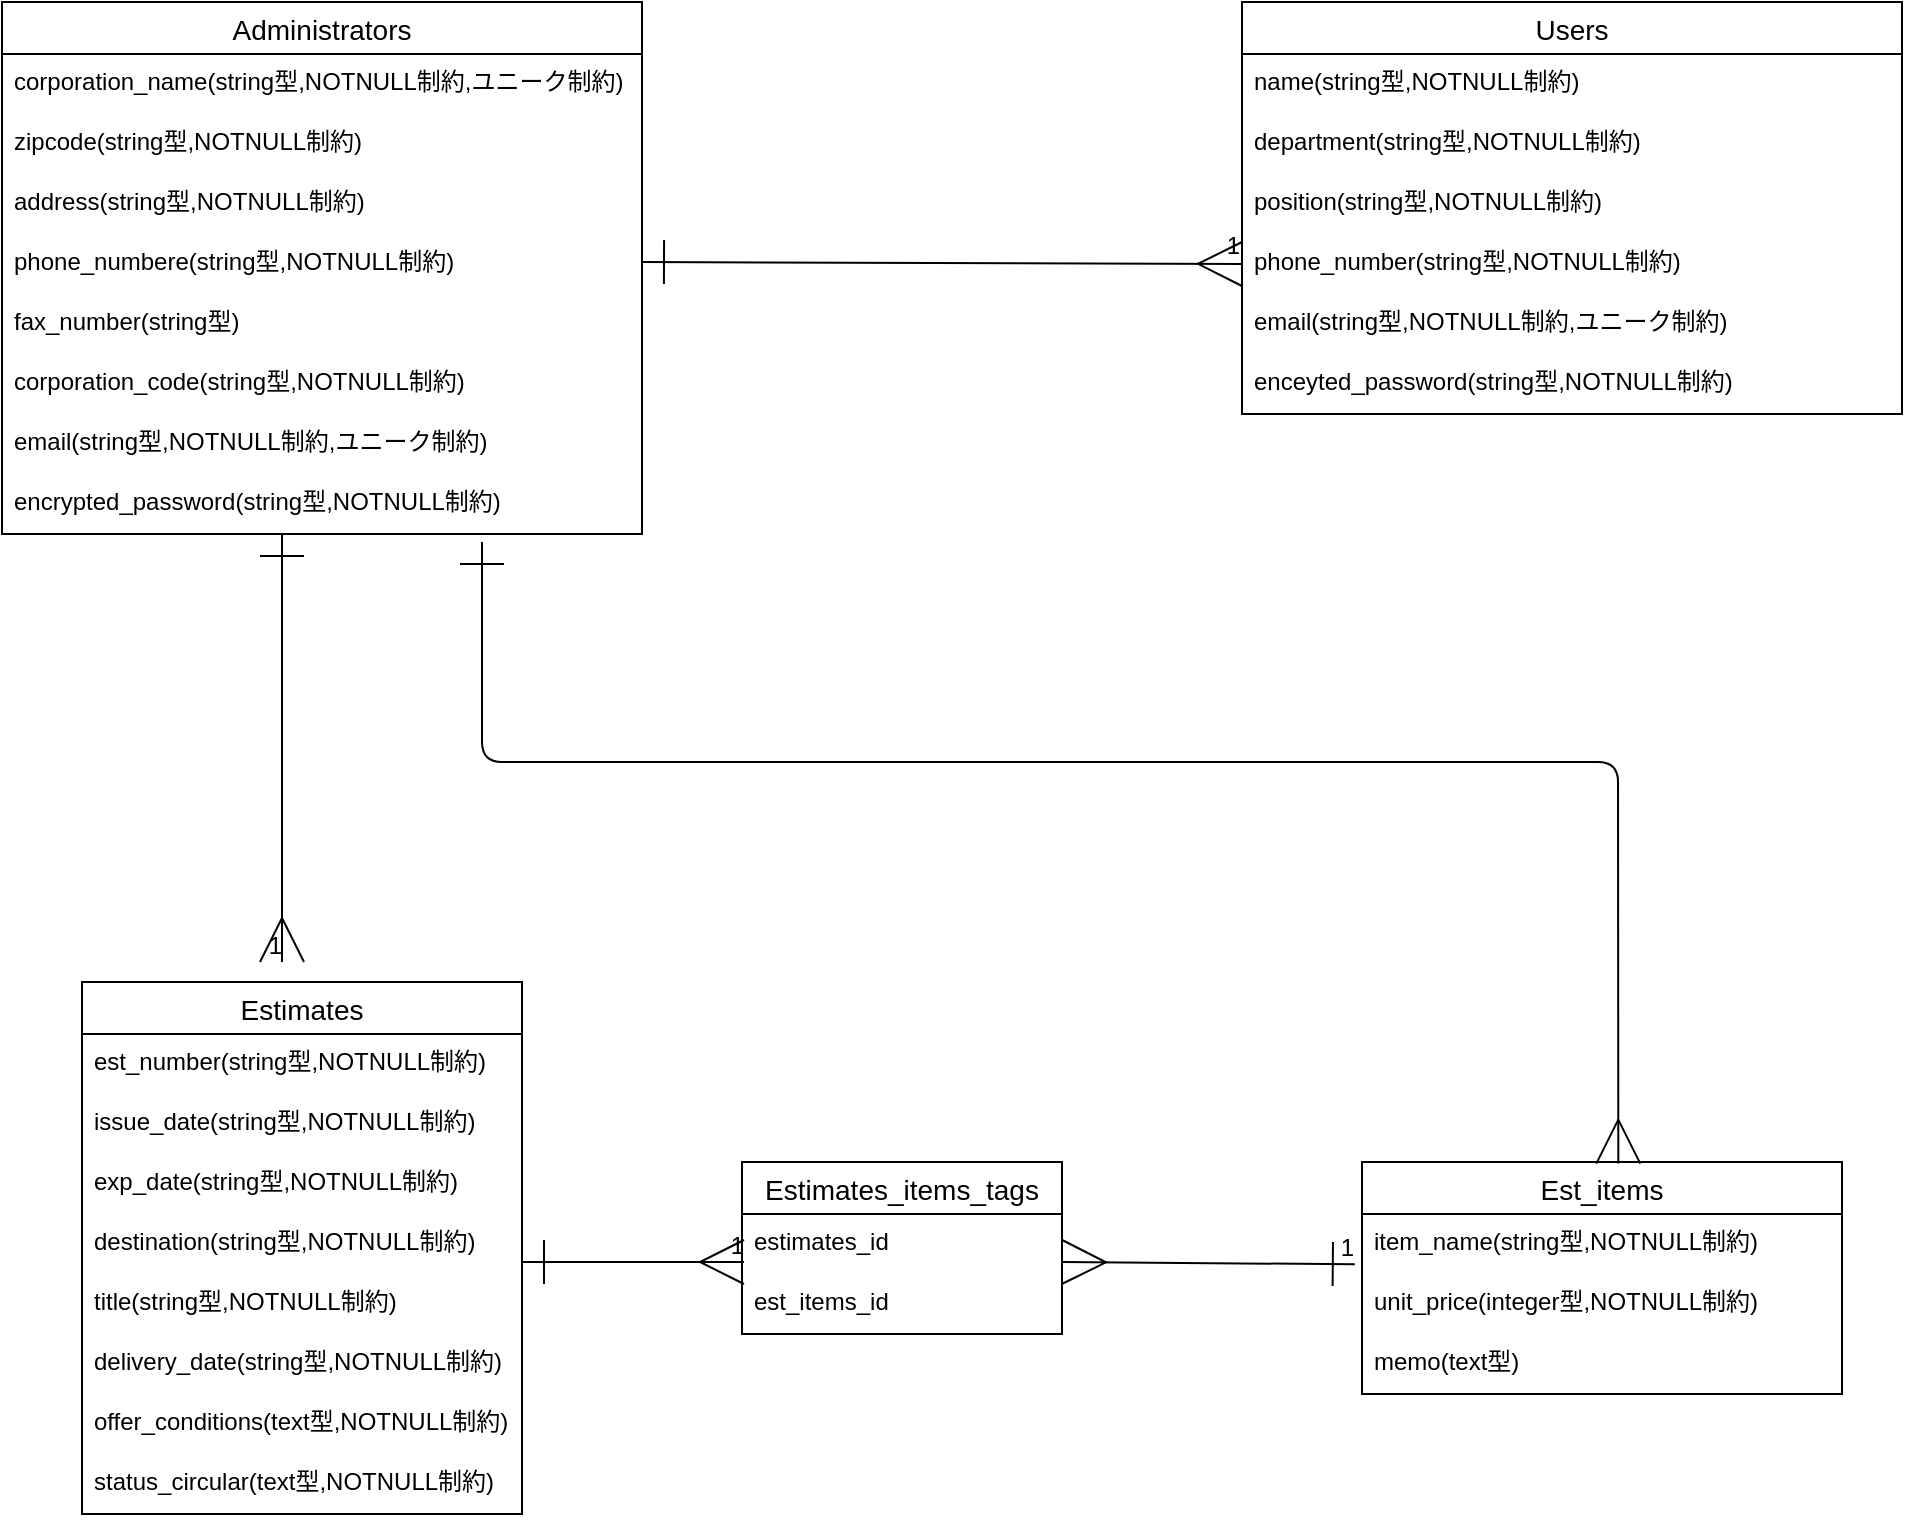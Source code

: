 <mxfile>
    <diagram id="srL0h-sHy9Ppui1SwEiE" name="ページ1">
        <mxGraphModel dx="1206" dy="1242" grid="1" gridSize="10" guides="1" tooltips="1" connect="1" arrows="1" fold="1" page="1" pageScale="1" pageWidth="1654" pageHeight="1169" background="none" math="0" shadow="0">
            <root>
                <mxCell id="0"/>
                <mxCell id="1" parent="0"/>
                <mxCell id="2" value="Administrators" style="swimlane;fontStyle=0;childLayout=stackLayout;horizontal=1;startSize=26;horizontalStack=0;resizeParent=1;resizeParentMax=0;resizeLast=0;collapsible=1;marginBottom=0;align=center;fontSize=14;" parent="1" vertex="1">
                    <mxGeometry x="530" y="160" width="320" height="266" as="geometry"/>
                </mxCell>
                <mxCell id="3" value="corporation_name(string型,NOTNULL制約,ユニーク制約)" style="text;strokeColor=none;fillColor=none;spacingLeft=4;spacingRight=4;overflow=hidden;rotatable=0;points=[[0,0.5],[1,0.5]];portConstraint=eastwest;fontSize=12;" parent="2" vertex="1">
                    <mxGeometry y="26" width="320" height="30" as="geometry"/>
                </mxCell>
                <mxCell id="4" value="zipcode(string型,NOTNULL制約)" style="text;strokeColor=none;fillColor=none;spacingLeft=4;spacingRight=4;overflow=hidden;rotatable=0;points=[[0,0.5],[1,0.5]];portConstraint=eastwest;fontSize=12;" parent="2" vertex="1">
                    <mxGeometry y="56" width="320" height="30" as="geometry"/>
                </mxCell>
                <mxCell id="5" value="address(string型,NOTNULL制約)" style="text;strokeColor=none;fillColor=none;spacingLeft=4;spacingRight=4;overflow=hidden;rotatable=0;points=[[0,0.5],[1,0.5]];portConstraint=eastwest;fontSize=12;" parent="2" vertex="1">
                    <mxGeometry y="86" width="320" height="30" as="geometry"/>
                </mxCell>
                <mxCell id="6" value="phone_numbere(string型,NOTNULL制約)" style="text;strokeColor=none;fillColor=none;spacingLeft=4;spacingRight=4;overflow=hidden;rotatable=0;points=[[0,0.5],[1,0.5]];portConstraint=eastwest;fontSize=12;" parent="2" vertex="1">
                    <mxGeometry y="116" width="320" height="30" as="geometry"/>
                </mxCell>
                <mxCell id="7" value="fax_number(string型)" style="text;strokeColor=none;fillColor=none;spacingLeft=4;spacingRight=4;overflow=hidden;rotatable=0;points=[[0,0.5],[1,0.5]];portConstraint=eastwest;fontSize=12;" parent="2" vertex="1">
                    <mxGeometry y="146" width="320" height="30" as="geometry"/>
                </mxCell>
                <mxCell id="8" value="corporation_code(string型,NOTNULL制約)" style="text;strokeColor=none;fillColor=none;spacingLeft=4;spacingRight=4;overflow=hidden;rotatable=0;points=[[0,0.5],[1,0.5]];portConstraint=eastwest;fontSize=12;" parent="2" vertex="1">
                    <mxGeometry y="176" width="320" height="30" as="geometry"/>
                </mxCell>
                <mxCell id="9" value="email(string型,NOTNULL制約,ユニーク制約)" style="text;strokeColor=none;fillColor=none;spacingLeft=4;spacingRight=4;overflow=hidden;rotatable=0;points=[[0,0.5],[1,0.5]];portConstraint=eastwest;fontSize=12;" parent="2" vertex="1">
                    <mxGeometry y="206" width="320" height="30" as="geometry"/>
                </mxCell>
                <mxCell id="10" value="encrypted_password(string型,NOTNULL制約)" style="text;strokeColor=none;fillColor=none;spacingLeft=4;spacingRight=4;overflow=hidden;rotatable=0;points=[[0,0.5],[1,0.5]];portConstraint=eastwest;fontSize=12;" parent="2" vertex="1">
                    <mxGeometry y="236" width="320" height="30" as="geometry"/>
                </mxCell>
                <mxCell id="11" value="Users" style="swimlane;fontStyle=0;childLayout=stackLayout;horizontal=1;startSize=26;horizontalStack=0;resizeParent=1;resizeParentMax=0;resizeLast=0;collapsible=1;marginBottom=0;align=center;fontSize=14;" parent="1" vertex="1">
                    <mxGeometry x="1150" y="160" width="330" height="206" as="geometry"/>
                </mxCell>
                <mxCell id="12" value="name(string型,NOTNULL制約)" style="text;strokeColor=none;fillColor=none;spacingLeft=4;spacingRight=4;overflow=hidden;rotatable=0;points=[[0,0.5],[1,0.5]];portConstraint=eastwest;fontSize=12;" parent="11" vertex="1">
                    <mxGeometry y="26" width="330" height="30" as="geometry"/>
                </mxCell>
                <mxCell id="13" value="department(string型,NOTNULL制約)" style="text;strokeColor=none;fillColor=none;spacingLeft=4;spacingRight=4;overflow=hidden;rotatable=0;points=[[0,0.5],[1,0.5]];portConstraint=eastwest;fontSize=12;" parent="11" vertex="1">
                    <mxGeometry y="56" width="330" height="30" as="geometry"/>
                </mxCell>
                <mxCell id="14" value="position(string型,NOTNULL制約)" style="text;strokeColor=none;fillColor=none;spacingLeft=4;spacingRight=4;overflow=hidden;rotatable=0;points=[[0,0.5],[1,0.5]];portConstraint=eastwest;fontSize=12;" parent="11" vertex="1">
                    <mxGeometry y="86" width="330" height="30" as="geometry"/>
                </mxCell>
                <mxCell id="15" value="phone_number(string型,NOTNULL制約)" style="text;strokeColor=none;fillColor=none;spacingLeft=4;spacingRight=4;overflow=hidden;rotatable=0;points=[[0,0.5],[1,0.5]];portConstraint=eastwest;fontSize=12;" parent="11" vertex="1">
                    <mxGeometry y="116" width="330" height="30" as="geometry"/>
                </mxCell>
                <mxCell id="16" value="email(string型,NOTNULL制約,ユニーク制約)" style="text;strokeColor=none;fillColor=none;spacingLeft=4;spacingRight=4;overflow=hidden;rotatable=0;points=[[0,0.5],[1,0.5]];portConstraint=eastwest;fontSize=12;" parent="11" vertex="1">
                    <mxGeometry y="146" width="330" height="30" as="geometry"/>
                </mxCell>
                <mxCell id="17" value="enceyted_password(string型,NOTNULL制約)" style="text;strokeColor=none;fillColor=none;spacingLeft=4;spacingRight=4;overflow=hidden;rotatable=0;points=[[0,0.5],[1,0.5]];portConstraint=eastwest;fontSize=12;" parent="11" vertex="1">
                    <mxGeometry y="176" width="330" height="30" as="geometry"/>
                </mxCell>
                <mxCell id="18" value="Estimates" style="swimlane;fontStyle=0;childLayout=stackLayout;horizontal=1;startSize=26;horizontalStack=0;resizeParent=1;resizeParentMax=0;resizeLast=0;collapsible=1;marginBottom=0;align=center;fontSize=14;" parent="1" vertex="1">
                    <mxGeometry x="570" y="650" width="220" height="266" as="geometry"/>
                </mxCell>
                <mxCell id="19" value="est_number(string型,NOTNULL制約)" style="text;strokeColor=none;fillColor=none;spacingLeft=4;spacingRight=4;overflow=hidden;rotatable=0;points=[[0,0.5],[1,0.5]];portConstraint=eastwest;fontSize=12;" parent="18" vertex="1">
                    <mxGeometry y="26" width="220" height="30" as="geometry"/>
                </mxCell>
                <mxCell id="20" value="issue_date(string型,NOTNULL制約)" style="text;strokeColor=none;fillColor=none;spacingLeft=4;spacingRight=4;overflow=hidden;rotatable=0;points=[[0,0.5],[1,0.5]];portConstraint=eastwest;fontSize=12;" parent="18" vertex="1">
                    <mxGeometry y="56" width="220" height="30" as="geometry"/>
                </mxCell>
                <mxCell id="21" value="exp_date(string型,NOTNULL制約)" style="text;strokeColor=none;fillColor=none;spacingLeft=4;spacingRight=4;overflow=hidden;rotatable=0;points=[[0,0.5],[1,0.5]];portConstraint=eastwest;fontSize=12;" parent="18" vertex="1">
                    <mxGeometry y="86" width="220" height="30" as="geometry"/>
                </mxCell>
                <mxCell id="22" value="destination(string型,NOTNULL制約)" style="text;strokeColor=none;fillColor=none;spacingLeft=4;spacingRight=4;overflow=hidden;rotatable=0;points=[[0,0.5],[1,0.5]];portConstraint=eastwest;fontSize=12;" parent="18" vertex="1">
                    <mxGeometry y="116" width="220" height="30" as="geometry"/>
                </mxCell>
                <mxCell id="23" value="title(string型,NOTNULL制約)" style="text;strokeColor=none;fillColor=none;spacingLeft=4;spacingRight=4;overflow=hidden;rotatable=0;points=[[0,0.5],[1,0.5]];portConstraint=eastwest;fontSize=12;" parent="18" vertex="1">
                    <mxGeometry y="146" width="220" height="30" as="geometry"/>
                </mxCell>
                <mxCell id="24" value="delivery_date(string型,NOTNULL制約)" style="text;strokeColor=none;fillColor=none;spacingLeft=4;spacingRight=4;overflow=hidden;rotatable=0;points=[[0,0.5],[1,0.5]];portConstraint=eastwest;fontSize=12;" parent="18" vertex="1">
                    <mxGeometry y="176" width="220" height="30" as="geometry"/>
                </mxCell>
                <mxCell id="25" value="offer_conditions(text型,NOTNULL制約)" style="text;strokeColor=none;fillColor=none;spacingLeft=4;spacingRight=4;overflow=hidden;rotatable=0;points=[[0,0.5],[1,0.5]];portConstraint=eastwest;fontSize=12;" parent="18" vertex="1">
                    <mxGeometry y="206" width="220" height="30" as="geometry"/>
                </mxCell>
                <mxCell id="26" value="status_circular(text型,NOTNULL制約)" style="text;strokeColor=none;fillColor=none;spacingLeft=4;spacingRight=4;overflow=hidden;rotatable=0;points=[[0,0.5],[1,0.5]];portConstraint=eastwest;fontSize=12;" parent="18" vertex="1">
                    <mxGeometry y="236" width="220" height="30" as="geometry"/>
                </mxCell>
                <mxCell id="27" value="Est_items" style="swimlane;fontStyle=0;childLayout=stackLayout;horizontal=1;startSize=26;horizontalStack=0;resizeParent=1;resizeParentMax=0;resizeLast=0;collapsible=1;marginBottom=0;align=center;fontSize=14;" parent="1" vertex="1">
                    <mxGeometry x="1210" y="740" width="240" height="116" as="geometry"/>
                </mxCell>
                <mxCell id="28" value="item_name(string型,NOTNULL制約)" style="text;strokeColor=none;fillColor=none;spacingLeft=4;spacingRight=4;overflow=hidden;rotatable=0;points=[[0,0.5],[1,0.5]];portConstraint=eastwest;fontSize=12;" parent="27" vertex="1">
                    <mxGeometry y="26" width="240" height="30" as="geometry"/>
                </mxCell>
                <mxCell id="29" value="unit_price(integer型,NOTNULL制約)" style="text;strokeColor=none;fillColor=none;spacingLeft=4;spacingRight=4;overflow=hidden;rotatable=0;points=[[0,0.5],[1,0.5]];portConstraint=eastwest;fontSize=12;" parent="27" vertex="1">
                    <mxGeometry y="56" width="240" height="30" as="geometry"/>
                </mxCell>
                <mxCell id="30" value="memo(text型)" style="text;strokeColor=none;fillColor=none;spacingLeft=4;spacingRight=4;overflow=hidden;rotatable=0;points=[[0,0.5],[1,0.5]];portConstraint=eastwest;fontSize=12;" parent="27" vertex="1">
                    <mxGeometry y="86" width="240" height="30" as="geometry"/>
                </mxCell>
                <mxCell id="44" value="Estimates_items_tags" style="swimlane;fontStyle=0;childLayout=stackLayout;horizontal=1;startSize=26;horizontalStack=0;resizeParent=1;resizeParentMax=0;resizeLast=0;collapsible=1;marginBottom=0;align=center;fontSize=14;" parent="1" vertex="1">
                    <mxGeometry x="900" y="740" width="160" height="86" as="geometry"/>
                </mxCell>
                <mxCell id="45" value="estimates_id" style="text;strokeColor=none;fillColor=none;spacingLeft=4;spacingRight=4;overflow=hidden;rotatable=0;points=[[0,0.5],[1,0.5]];portConstraint=eastwest;fontSize=12;" parent="44" vertex="1">
                    <mxGeometry y="26" width="160" height="30" as="geometry"/>
                </mxCell>
                <mxCell id="46" value="est_items_id" style="text;strokeColor=none;fillColor=none;spacingLeft=4;spacingRight=4;overflow=hidden;rotatable=0;points=[[0,0.5],[1,0.5]];portConstraint=eastwest;fontSize=12;" parent="44" vertex="1">
                    <mxGeometry y="56" width="160" height="30" as="geometry"/>
                </mxCell>
                <mxCell id="47" value="" style="endArrow=ERmany;html=1;rounded=0;entryX=0;entryY=0.5;entryDx=0;entryDy=0;endFill=0;endSize=20;startSize=20;startArrow=ERone;startFill=0;" parent="1" target="15" edge="1">
                    <mxGeometry relative="1" as="geometry">
                        <mxPoint x="850" y="290" as="sourcePoint"/>
                        <mxPoint x="1010" y="290" as="targetPoint"/>
                    </mxGeometry>
                </mxCell>
                <mxCell id="48" value="1" style="resizable=0;html=1;align=right;verticalAlign=bottom;" parent="47" connectable="0" vertex="1">
                    <mxGeometry x="1" relative="1" as="geometry"/>
                </mxCell>
                <mxCell id="49" value="" style="endArrow=ERmany;html=1;rounded=0;endFill=0;endSize=20;startSize=20;startArrow=ERone;startFill=0;" parent="1" edge="1">
                    <mxGeometry relative="1" as="geometry">
                        <mxPoint x="670" y="426" as="sourcePoint"/>
                        <mxPoint x="670" y="640" as="targetPoint"/>
                    </mxGeometry>
                </mxCell>
                <mxCell id="50" value="1" style="resizable=0;html=1;align=right;verticalAlign=bottom;" parent="49" connectable="0" vertex="1">
                    <mxGeometry x="1" relative="1" as="geometry"/>
                </mxCell>
                <mxCell id="51" value="" style="endArrow=ERmany;html=1;rounded=0;endSize=20;startSize=20;startArrow=ERone;startFill=0;endFill=0;" parent="1" edge="1">
                    <mxGeometry relative="1" as="geometry">
                        <mxPoint x="790" y="790" as="sourcePoint"/>
                        <mxPoint x="901" y="790" as="targetPoint"/>
                    </mxGeometry>
                </mxCell>
                <mxCell id="52" value="1" style="resizable=0;html=1;align=right;verticalAlign=bottom;" parent="51" connectable="0" vertex="1">
                    <mxGeometry x="1" relative="1" as="geometry"/>
                </mxCell>
                <mxCell id="55" value="" style="endArrow=ERone;html=1;rounded=0;entryX=-0.015;entryY=0.838;entryDx=0;entryDy=0;entryPerimeter=0;startArrow=ERmany;startFill=0;endFill=0;endSize=20;startSize=20;" parent="1" target="28" edge="1">
                    <mxGeometry relative="1" as="geometry">
                        <mxPoint x="1060" y="790" as="sourcePoint"/>
                        <mxPoint x="1130" y="780" as="targetPoint"/>
                    </mxGeometry>
                </mxCell>
                <mxCell id="56" value="1" style="resizable=0;html=1;align=right;verticalAlign=bottom;" parent="55" connectable="0" vertex="1">
                    <mxGeometry x="1" relative="1" as="geometry"/>
                </mxCell>
                <mxCell id="60" style="edgeStyle=none;html=1;entryX=0.534;entryY=0.007;entryDx=0;entryDy=0;entryPerimeter=0;startArrow=ERone;startFill=0;endArrow=ERmany;endFill=0;startSize=20;endSize=20;" edge="1" parent="1" target="27">
                    <mxGeometry relative="1" as="geometry">
                        <mxPoint x="770" y="430" as="sourcePoint"/>
                        <Array as="points">
                            <mxPoint x="770" y="540"/>
                            <mxPoint x="1338" y="540"/>
                        </Array>
                    </mxGeometry>
                </mxCell>
            </root>
        </mxGraphModel>
    </diagram>
</mxfile>